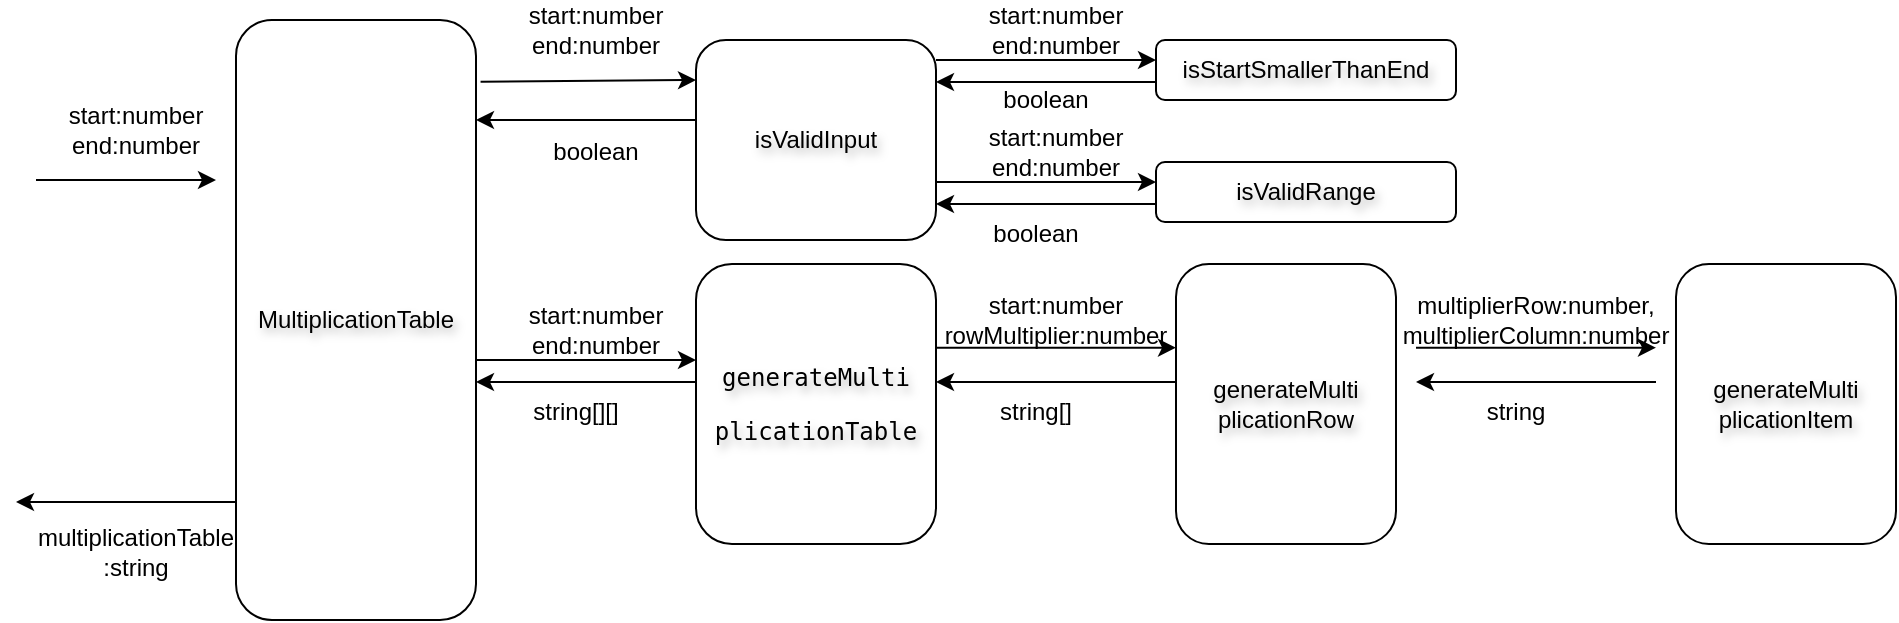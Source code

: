 <mxfile version="24.8.3">
  <diagram name="第 1 页" id="mpFojMKfhO2aEaeH8_-7">
    <mxGraphModel dx="786" dy="469" grid="1" gridSize="10" guides="1" tooltips="1" connect="1" arrows="1" fold="1" page="1" pageScale="1" pageWidth="827" pageHeight="1169" math="0" shadow="0">
      <root>
        <mxCell id="0" />
        <mxCell id="1" parent="0" />
        <mxCell id="oD6xp6yWbS0XxIpIfpNg-2" value="MultiplicationTable" style="rounded=1;whiteSpace=wrap;html=1;rotation=0;textShadow=1;horizontal=1;" vertex="1" parent="1">
          <mxGeometry x="170" y="70" width="120" height="300" as="geometry" />
        </mxCell>
        <mxCell id="oD6xp6yWbS0XxIpIfpNg-3" value="" style="endArrow=classic;html=1;rounded=0;" edge="1" parent="1">
          <mxGeometry width="50" height="50" relative="1" as="geometry">
            <mxPoint x="70" y="150" as="sourcePoint" />
            <mxPoint x="160" y="150" as="targetPoint" />
          </mxGeometry>
        </mxCell>
        <mxCell id="oD6xp6yWbS0XxIpIfpNg-5" value="start:number&lt;div&gt;end:number&lt;/div&gt;" style="text;strokeColor=none;align=center;fillColor=none;html=1;verticalAlign=middle;whiteSpace=wrap;rounded=0;" vertex="1" parent="1">
          <mxGeometry x="90" y="110" width="60" height="30" as="geometry" />
        </mxCell>
        <mxCell id="oD6xp6yWbS0XxIpIfpNg-6" value="multiplicationTable&lt;div&gt;:string&lt;/div&gt;" style="text;strokeColor=none;align=center;fillColor=none;html=1;verticalAlign=middle;whiteSpace=wrap;rounded=0;" vertex="1" parent="1">
          <mxGeometry x="90" y="321" width="60" height="30" as="geometry" />
        </mxCell>
        <mxCell id="oD6xp6yWbS0XxIpIfpNg-7" value="" style="endArrow=classic;html=1;rounded=0;" edge="1" parent="1">
          <mxGeometry width="50" height="50" relative="1" as="geometry">
            <mxPoint x="170" y="311" as="sourcePoint" />
            <mxPoint x="60" y="311" as="targetPoint" />
          </mxGeometry>
        </mxCell>
        <mxCell id="oD6xp6yWbS0XxIpIfpNg-8" value="isValidInput" style="rounded=1;whiteSpace=wrap;html=1;rotation=0;textShadow=1;horizontal=1;" vertex="1" parent="1">
          <mxGeometry x="400" y="80" width="120" height="100" as="geometry" />
        </mxCell>
        <mxCell id="oD6xp6yWbS0XxIpIfpNg-10" value="" style="endArrow=classic;html=1;rounded=0;exitX=1.019;exitY=0.103;exitDx=0;exitDy=0;exitPerimeter=0;" edge="1" parent="1" source="oD6xp6yWbS0XxIpIfpNg-2">
          <mxGeometry width="50" height="50" relative="1" as="geometry">
            <mxPoint x="300" y="100" as="sourcePoint" />
            <mxPoint x="400" y="100" as="targetPoint" />
          </mxGeometry>
        </mxCell>
        <mxCell id="oD6xp6yWbS0XxIpIfpNg-11" value="start:number&lt;div&gt;end:number&lt;/div&gt;" style="text;strokeColor=none;align=center;fillColor=none;html=1;verticalAlign=middle;whiteSpace=wrap;rounded=0;" vertex="1" parent="1">
          <mxGeometry x="320" y="60" width="60" height="30" as="geometry" />
        </mxCell>
        <mxCell id="oD6xp6yWbS0XxIpIfpNg-12" value="boolean" style="text;strokeColor=none;align=center;fillColor=none;html=1;verticalAlign=middle;whiteSpace=wrap;rounded=0;" vertex="1" parent="1">
          <mxGeometry x="320" y="121" width="60" height="30" as="geometry" />
        </mxCell>
        <mxCell id="oD6xp6yWbS0XxIpIfpNg-13" value="" style="endArrow=classic;html=1;rounded=0;" edge="1" parent="1">
          <mxGeometry width="50" height="50" relative="1" as="geometry">
            <mxPoint x="400" y="120" as="sourcePoint" />
            <mxPoint x="290" y="120" as="targetPoint" />
          </mxGeometry>
        </mxCell>
        <mxCell id="oD6xp6yWbS0XxIpIfpNg-14" value="&lt;pre&gt;generateMulti&lt;/pre&gt;&lt;pre&gt;plicationTable&lt;/pre&gt;" style="rounded=1;whiteSpace=wrap;html=1;rotation=0;textShadow=1;horizontal=1;" vertex="1" parent="1">
          <mxGeometry x="400" y="192" width="120" height="140" as="geometry" />
        </mxCell>
        <mxCell id="oD6xp6yWbS0XxIpIfpNg-15" value="isStartSmallerThanEnd" style="rounded=1;whiteSpace=wrap;html=1;rotation=0;textShadow=1;horizontal=1;" vertex="1" parent="1">
          <mxGeometry x="630" y="80" width="150" height="30" as="geometry" />
        </mxCell>
        <mxCell id="oD6xp6yWbS0XxIpIfpNg-16" value="start:number&lt;div&gt;end:number&lt;/div&gt;" style="text;strokeColor=none;align=center;fillColor=none;html=1;verticalAlign=middle;whiteSpace=wrap;rounded=0;" vertex="1" parent="1">
          <mxGeometry x="550" y="60" width="60" height="30" as="geometry" />
        </mxCell>
        <mxCell id="oD6xp6yWbS0XxIpIfpNg-17" value="boolean" style="text;strokeColor=none;align=center;fillColor=none;html=1;verticalAlign=middle;whiteSpace=wrap;rounded=0;" vertex="1" parent="1">
          <mxGeometry x="545" y="95" width="60" height="30" as="geometry" />
        </mxCell>
        <mxCell id="oD6xp6yWbS0XxIpIfpNg-18" value="" style="endArrow=classic;html=1;rounded=0;" edge="1" parent="1">
          <mxGeometry width="50" height="50" relative="1" as="geometry">
            <mxPoint x="630" y="101" as="sourcePoint" />
            <mxPoint x="520" y="101" as="targetPoint" />
          </mxGeometry>
        </mxCell>
        <mxCell id="oD6xp6yWbS0XxIpIfpNg-19" value="" style="endArrow=classic;html=1;rounded=0;" edge="1" parent="1">
          <mxGeometry width="50" height="50" relative="1" as="geometry">
            <mxPoint x="520" y="90" as="sourcePoint" />
            <mxPoint x="630" y="90" as="targetPoint" />
          </mxGeometry>
        </mxCell>
        <mxCell id="oD6xp6yWbS0XxIpIfpNg-20" value="isValidRange" style="rounded=1;whiteSpace=wrap;html=1;rotation=0;textShadow=1;horizontal=1;" vertex="1" parent="1">
          <mxGeometry x="630" y="141" width="150" height="30" as="geometry" />
        </mxCell>
        <mxCell id="oD6xp6yWbS0XxIpIfpNg-21" value="start:number&lt;div&gt;end:number&lt;/div&gt;" style="text;strokeColor=none;align=center;fillColor=none;html=1;verticalAlign=middle;whiteSpace=wrap;rounded=0;" vertex="1" parent="1">
          <mxGeometry x="550" y="121" width="60" height="30" as="geometry" />
        </mxCell>
        <mxCell id="oD6xp6yWbS0XxIpIfpNg-22" value="boolean" style="text;strokeColor=none;align=center;fillColor=none;html=1;verticalAlign=middle;whiteSpace=wrap;rounded=0;" vertex="1" parent="1">
          <mxGeometry x="540" y="162" width="60" height="30" as="geometry" />
        </mxCell>
        <mxCell id="oD6xp6yWbS0XxIpIfpNg-23" value="" style="endArrow=classic;html=1;rounded=0;" edge="1" parent="1">
          <mxGeometry width="50" height="50" relative="1" as="geometry">
            <mxPoint x="630" y="162" as="sourcePoint" />
            <mxPoint x="520" y="162" as="targetPoint" />
          </mxGeometry>
        </mxCell>
        <mxCell id="oD6xp6yWbS0XxIpIfpNg-24" value="" style="endArrow=classic;html=1;rounded=0;" edge="1" parent="1">
          <mxGeometry width="50" height="50" relative="1" as="geometry">
            <mxPoint x="520" y="151" as="sourcePoint" />
            <mxPoint x="630" y="151" as="targetPoint" />
          </mxGeometry>
        </mxCell>
        <mxCell id="oD6xp6yWbS0XxIpIfpNg-25" value="start:number&lt;div&gt;end:number&lt;/div&gt;" style="text;strokeColor=none;align=center;fillColor=none;html=1;verticalAlign=middle;whiteSpace=wrap;rounded=0;" vertex="1" parent="1">
          <mxGeometry x="320" y="210" width="60" height="30" as="geometry" />
        </mxCell>
        <mxCell id="oD6xp6yWbS0XxIpIfpNg-26" value="string[][]" style="text;strokeColor=none;align=center;fillColor=none;html=1;verticalAlign=middle;whiteSpace=wrap;rounded=0;" vertex="1" parent="1">
          <mxGeometry x="310" y="251" width="60" height="30" as="geometry" />
        </mxCell>
        <mxCell id="oD6xp6yWbS0XxIpIfpNg-27" value="" style="endArrow=classic;html=1;rounded=0;" edge="1" parent="1">
          <mxGeometry width="50" height="50" relative="1" as="geometry">
            <mxPoint x="400" y="251" as="sourcePoint" />
            <mxPoint x="290" y="251" as="targetPoint" />
          </mxGeometry>
        </mxCell>
        <mxCell id="oD6xp6yWbS0XxIpIfpNg-28" value="" style="endArrow=classic;html=1;rounded=0;" edge="1" parent="1">
          <mxGeometry width="50" height="50" relative="1" as="geometry">
            <mxPoint x="290" y="240" as="sourcePoint" />
            <mxPoint x="400" y="240" as="targetPoint" />
          </mxGeometry>
        </mxCell>
        <mxCell id="oD6xp6yWbS0XxIpIfpNg-29" value="generateMulti&lt;div&gt;plicationRow&lt;/div&gt;" style="rounded=1;whiteSpace=wrap;html=1;rotation=0;textShadow=1;horizontal=1;" vertex="1" parent="1">
          <mxGeometry x="640" y="192" width="110" height="140" as="geometry" />
        </mxCell>
        <mxCell id="oD6xp6yWbS0XxIpIfpNg-30" value="start:number&lt;div&gt;rowMultiplier:number&lt;/div&gt;" style="text;strokeColor=none;align=center;fillColor=none;html=1;verticalAlign=middle;whiteSpace=wrap;rounded=0;" vertex="1" parent="1">
          <mxGeometry x="550" y="205" width="60" height="30" as="geometry" />
        </mxCell>
        <mxCell id="oD6xp6yWbS0XxIpIfpNg-31" value="string[]" style="text;strokeColor=none;align=center;fillColor=none;html=1;verticalAlign=middle;whiteSpace=wrap;rounded=0;" vertex="1" parent="1">
          <mxGeometry x="540" y="251" width="60" height="30" as="geometry" />
        </mxCell>
        <mxCell id="oD6xp6yWbS0XxIpIfpNg-32" value="" style="endArrow=classic;html=1;rounded=0;" edge="1" parent="1">
          <mxGeometry width="50" height="50" relative="1" as="geometry">
            <mxPoint x="640" y="251" as="sourcePoint" />
            <mxPoint x="520" y="251" as="targetPoint" />
          </mxGeometry>
        </mxCell>
        <mxCell id="oD6xp6yWbS0XxIpIfpNg-33" value="" style="endArrow=classic;html=1;rounded=0;" edge="1" parent="1">
          <mxGeometry width="50" height="50" relative="1" as="geometry">
            <mxPoint x="760" y="233.82" as="sourcePoint" />
            <mxPoint x="880" y="233.82" as="targetPoint" />
          </mxGeometry>
        </mxCell>
        <mxCell id="oD6xp6yWbS0XxIpIfpNg-35" value="generateMulti&lt;div&gt;plicationItem&lt;/div&gt;" style="rounded=1;whiteSpace=wrap;html=1;rotation=0;textShadow=1;horizontal=1;" vertex="1" parent="1">
          <mxGeometry x="890" y="192" width="110" height="140" as="geometry" />
        </mxCell>
        <mxCell id="oD6xp6yWbS0XxIpIfpNg-36" value="multiplierRow:number,&lt;div&gt;multiplierColumn:number&lt;/div&gt;" style="text;strokeColor=none;align=center;fillColor=none;html=1;verticalAlign=middle;whiteSpace=wrap;rounded=0;" vertex="1" parent="1">
          <mxGeometry x="790" y="205" width="60" height="30" as="geometry" />
        </mxCell>
        <mxCell id="oD6xp6yWbS0XxIpIfpNg-37" value="string" style="text;strokeColor=none;align=center;fillColor=none;html=1;verticalAlign=middle;whiteSpace=wrap;rounded=0;" vertex="1" parent="1">
          <mxGeometry x="780" y="251" width="60" height="30" as="geometry" />
        </mxCell>
        <mxCell id="oD6xp6yWbS0XxIpIfpNg-38" value="" style="endArrow=classic;html=1;rounded=0;" edge="1" parent="1">
          <mxGeometry width="50" height="50" relative="1" as="geometry">
            <mxPoint x="880" y="251" as="sourcePoint" />
            <mxPoint x="760" y="251" as="targetPoint" />
          </mxGeometry>
        </mxCell>
        <mxCell id="oD6xp6yWbS0XxIpIfpNg-40" value="" style="endArrow=classic;html=1;rounded=0;" edge="1" parent="1">
          <mxGeometry width="50" height="50" relative="1" as="geometry">
            <mxPoint x="520" y="233.82" as="sourcePoint" />
            <mxPoint x="640" y="233.82" as="targetPoint" />
          </mxGeometry>
        </mxCell>
      </root>
    </mxGraphModel>
  </diagram>
</mxfile>
